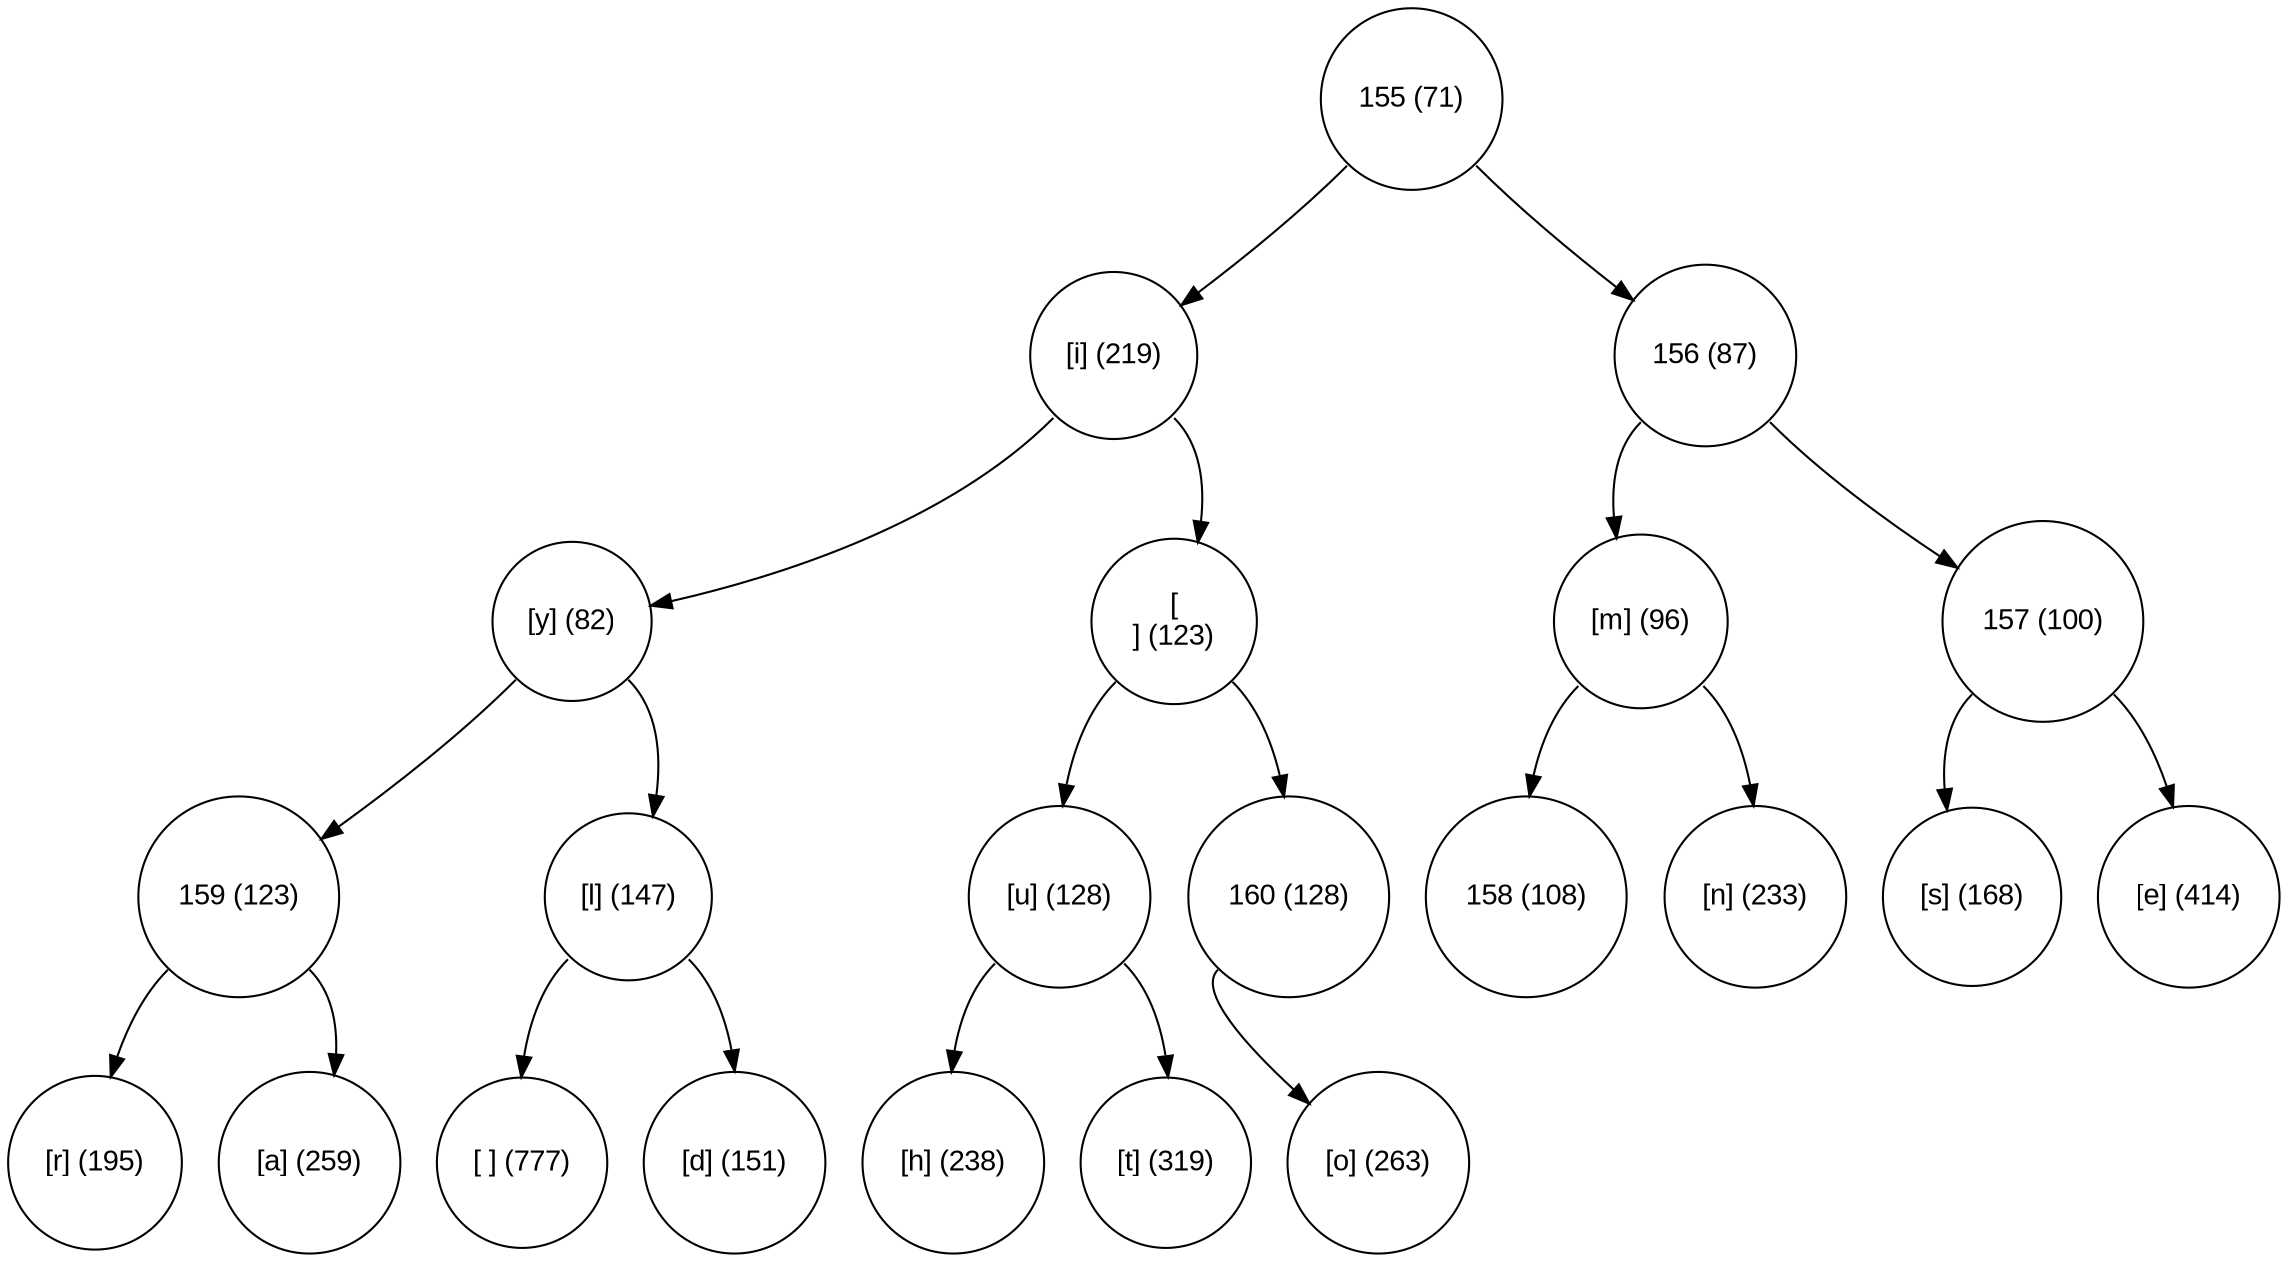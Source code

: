 digraph move_down {
	node [fontname="Arial", shape="circle", width=0.5]; 

	0 [label = "155 (71)"];
	0:sw -> 1;
	1 [label = "[i] (219)"];
	1:sw -> 3;
	3 [label = "[y] (82)"];
	3:sw -> 7;
	7 [label = "159 (123)"];
	7:sw -> 15;
	15 [label = "[r] (195)"];
	7:se -> 16;
	16 [label = "[a] (259)"];
	3:se -> 8;
	8 [label = "[l] (147)"];
	8:sw -> 17;
	17 [label = "[ ] (777)"];
	8:se -> 18;
	18 [label = "[d] (151)"];
	1:se -> 4;
	4 [label = "[
] (123)"];
	4:sw -> 9;
	9 [label = "[u] (128)"];
	9:sw -> 19;
	19 [label = "[h] (238)"];
	9:se -> 20;
	20 [label = "[t] (319)"];
	4:se -> 10;
	10 [label = "160 (128)"];
	10:sw -> 21;
	21 [label = "[o] (263)"];
	0:se -> 2;
	2 [label = "156 (87)"];
	2:sw -> 5;
	5 [label = "[m] (96)"];
	5:sw -> 11;
	11 [label = "158 (108)"];
	5:se -> 12;
	12 [label = "[n] (233)"];
	2:se -> 6;
	6 [label = "157 (100)"];
	6:sw -> 13;
	13 [label = "[s] (168)"];
	6:se -> 14;
	14 [label = "[e] (414)"];
}

